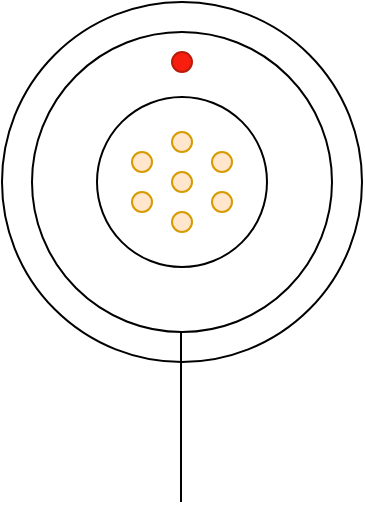 <mxfile version="14.6.1" type="github">
  <diagram id="6blmnGZtMB9KXexT70W1" name="Page-1">
    <mxGraphModel dx="905" dy="616" grid="1" gridSize="10" guides="1" tooltips="1" connect="1" arrows="1" fold="1" page="1" pageScale="1" pageWidth="827" pageHeight="1169" math="0" shadow="0">
      <root>
        <mxCell id="0" />
        <mxCell id="1" parent="0" />
        <mxCell id="VMmcWqiYA94GUd33fGZK-1" value="" style="ellipse;whiteSpace=wrap;html=1;aspect=fixed;" vertex="1" parent="1">
          <mxGeometry x="300" y="210" width="150" height="150" as="geometry" />
        </mxCell>
        <mxCell id="VMmcWqiYA94GUd33fGZK-2" value="" style="ellipse;whiteSpace=wrap;html=1;aspect=fixed;" vertex="1" parent="1">
          <mxGeometry x="332.5" y="242.5" width="85" height="85" as="geometry" />
        </mxCell>
        <mxCell id="VMmcWqiYA94GUd33fGZK-3" value="" style="ellipse;whiteSpace=wrap;html=1;aspect=fixed;strokeColor=#B81B09;fillColor=#F81E0F;" vertex="1" parent="1">
          <mxGeometry x="370" y="220" width="10" height="10" as="geometry" />
        </mxCell>
        <mxCell id="VMmcWqiYA94GUd33fGZK-4" value="" style="ellipse;whiteSpace=wrap;html=1;aspect=fixed;fillColor=#ffe6cc;strokeColor=#d79b00;" vertex="1" parent="1">
          <mxGeometry x="370" y="260" width="10" height="10" as="geometry" />
        </mxCell>
        <mxCell id="VMmcWqiYA94GUd33fGZK-6" value="" style="ellipse;whiteSpace=wrap;html=1;aspect=fixed;fillColor=#ffe6cc;strokeColor=#d79b00;" vertex="1" parent="1">
          <mxGeometry x="370" y="300" width="10" height="10" as="geometry" />
        </mxCell>
        <mxCell id="VMmcWqiYA94GUd33fGZK-7" value="" style="ellipse;whiteSpace=wrap;html=1;aspect=fixed;fillColor=#ffe6cc;strokeColor=#d79b00;" vertex="1" parent="1">
          <mxGeometry x="390" y="270" width="10" height="10" as="geometry" />
        </mxCell>
        <mxCell id="VMmcWqiYA94GUd33fGZK-8" value="" style="ellipse;whiteSpace=wrap;html=1;aspect=fixed;fillColor=#ffe6cc;strokeColor=#d79b00;" vertex="1" parent="1">
          <mxGeometry x="390" y="290" width="10" height="10" as="geometry" />
        </mxCell>
        <mxCell id="VMmcWqiYA94GUd33fGZK-10" value="" style="ellipse;whiteSpace=wrap;html=1;aspect=fixed;fillColor=#ffe6cc;strokeColor=#d79b00;direction=south;" vertex="1" parent="1">
          <mxGeometry x="350" y="270" width="10" height="10" as="geometry" />
        </mxCell>
        <mxCell id="VMmcWqiYA94GUd33fGZK-11" value="" style="ellipse;whiteSpace=wrap;html=1;aspect=fixed;fillColor=#ffe6cc;strokeColor=#d79b00;" vertex="1" parent="1">
          <mxGeometry x="350" y="290" width="10" height="10" as="geometry" />
        </mxCell>
        <mxCell id="VMmcWqiYA94GUd33fGZK-12" value="" style="ellipse;whiteSpace=wrap;html=1;aspect=fixed;fillColor=#ffe6cc;strokeColor=#d79b00;direction=south;" vertex="1" parent="1">
          <mxGeometry x="370" y="280" width="10" height="10" as="geometry" />
        </mxCell>
        <mxCell id="VMmcWqiYA94GUd33fGZK-15" value="" style="ellipse;whiteSpace=wrap;html=1;aspect=fixed;fillColor=none;" vertex="1" parent="1">
          <mxGeometry x="285" y="195" width="180" height="180" as="geometry" />
        </mxCell>
        <mxCell id="VMmcWqiYA94GUd33fGZK-16" value="" style="endArrow=none;html=1;" edge="1" parent="1">
          <mxGeometry width="50" height="50" relative="1" as="geometry">
            <mxPoint x="374.5" y="360" as="sourcePoint" />
            <mxPoint x="374.5" y="445" as="targetPoint" />
          </mxGeometry>
        </mxCell>
      </root>
    </mxGraphModel>
  </diagram>
</mxfile>

